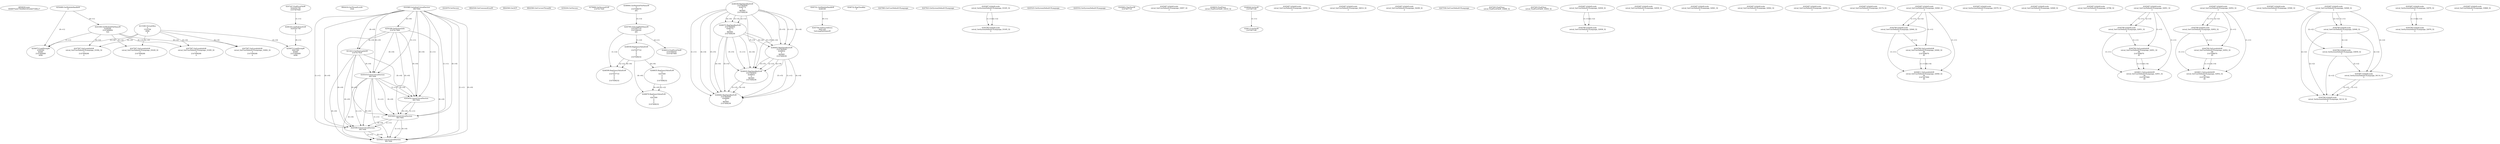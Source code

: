 // Global SCDG with merge call
digraph {
	0 [label="6850628.main
0046975a42750290d1453cbb57266cc7"]
	1 [label="4254480.GetModuleHandleW
0"]
	2 [label="6844434.SetThreadLocale
1024"]
	3 [label="4243965.InitializeCriticalSection
6917004"]
	4 [label="4243979.GetVersion
"]
	5 [label="4250188.GetSystemInfo
2147417660"]
	3 -> 5 [label="(0-->0)"]
	6 [label="6844540.GetCommandLineW
"]
	7 [label="4214413.GetStartupInfoW
2147417624"]
	3 -> 7 [label="(0-->0)"]
	5 -> 7 [label="(0-->0)"]
	8 [label="6844560.GetACP
"]
	9 [label="6844580.GetCurrentThreadId
"]
	10 [label="4250204.GetVersion
"]
	11 [label="4276690.GetVersionExW
2147417420"]
	12 [label="4243306.GetModuleFileNameW
4194304
2147408904
522"]
	1 -> 12 [label="(0-->1)"]
	13 [label="4248064.GetModuleFileNameW
0
2147408370
261"]
	14 [label="4215383.VirtualAlloc
0
1310704
4096
4"]
	15 [label="4246338.RegOpenKeyExW
2147483649
4246772
0
983065
2147408236"]
	16 [label="4245741.GetModuleHandleW
4246160"]
	17 [label="4245758.GetProcAddress
9441320
GetLongPathNameW"]
	16 -> 17 [label="(0-->1)"]
	18 [label="4245785.GetLongPathNameW
2147407710
2147406542
261"]
	13 -> 18 [label="(3-->3)"]
	19 [label="4246556.RegQueryValueExW
0
2147407710
0
0
0
2147408232"]
	18 -> 19 [label="(1-->2)"]
	20 [label="4246635.RegQueryValueExW
0
4247000
0
0
0
2147408232"]
	19 -> 20 [label="(6-->6)"]
	21 [label="4246722.RegCloseKey
0"]
	22 [label="4247883.GetUserDefaultUILanguage
"]
	23 [label="4245418.EnterCriticalSection
6917004"]
	3 -> 23 [label="(1-->1)"]
	3 -> 23 [label="(0-->0)"]
	5 -> 23 [label="(0-->0)"]
	7 -> 23 [label="(0-->0)"]
	24 [label="4245454.LeaveCriticalSection
6917004"]
	3 -> 24 [label="(1-->1)"]
	23 -> 24 [label="(1-->1)"]
	3 -> 24 [label="(0-->0)"]
	5 -> 24 [label="(0-->0)"]
	7 -> 24 [label="(0-->0)"]
	23 -> 24 [label="(0-->0)"]
	25 [label="4247923.GetSystemDefaultUILanguage
"]
	26 [label="4245469.LeaveCriticalSection
6917004"]
	3 -> 26 [label="(1-->1)"]
	23 -> 26 [label="(1-->1)"]
	24 -> 26 [label="(1-->1)"]
	3 -> 26 [label="(0-->0)"]
	5 -> 26 [label="(0-->0)"]
	7 -> 26 [label="(0-->0)"]
	23 -> 26 [label="(0-->0)"]
	24 -> 26 [label="(0-->0)"]
	27 [label="4245487.IsValidLocale
retval_GetSystemDefaultUILanguage_33165_32
2"]
	28 [label="4244766.IsValidLocale
retval_GetSystemDefaultUILanguage_33165_32
2"]
	27 -> 28 [label="(1-->1)"]
	27 -> 28 [label="(2-->2)"]
	29 [label="4245525.GetSystemDefaultUILanguage
"]
	30 [label="4245552.GetSystemDefaultUILanguage
"]
	31 [label="4245683.CharNextW
2147407716"]
	32 [label="4246599.RegQueryValueExW
0
2147407710
0
0
0
2147408232"]
	18 -> 32 [label="(1-->2)"]
	19 -> 32 [label="(2-->2)"]
	19 -> 32 [label="(6-->6)"]
	33 [label="4245487.IsValidLocale
retval_GetUserDefaultUILanguage_33957_32
2"]
	34 [label="4246372.RegOpenKeyExW
2147483650
4246772
0
983065
2147408236"]
	15 -> 34 [label="(2-->2)"]
	15 -> 34 [label="(4-->4)"]
	15 -> 34 [label="(5-->5)"]
	35 [label="4246014.FindFirstFileW
2147406542
2147407064"]
	18 -> 35 [label="(2-->1)"]
	36 [label="4246032.FindClose
retval_FindFirstFileW_33016_32"]
	37 [label="4246044.lstrlenW
2147407108"]
	38 [label="4246113.lstrlenW
2147407108"]
	37 -> 38 [label="(1-->1)"]
	39 [label="4246676.RegQueryValueExW
0
4247000
0
0
0
2147408232"]
	20 -> 39 [label="(2-->2)"]
	19 -> 39 [label="(6-->6)"]
	20 -> 39 [label="(6-->6)"]
	40 [label="4245487.IsValidLocale
retval_GetUserDefaultUILanguage_33958_32
2"]
	41 [label="4246402.RegOpenKeyExW
2147483649
4246832
0
983065
2147408236"]
	15 -> 41 [label="(1-->1)"]
	15 -> 41 [label="(4-->4)"]
	34 -> 41 [label="(4-->4)"]
	15 -> 41 [label="(5-->5)"]
	34 -> 41 [label="(5-->5)"]
	42 [label="4246432.RegOpenKeyExW
2147483650
4246832
0
983065
2147408236"]
	34 -> 42 [label="(1-->1)"]
	41 -> 42 [label="(2-->2)"]
	15 -> 42 [label="(4-->4)"]
	34 -> 42 [label="(4-->4)"]
	41 -> 42 [label="(4-->4)"]
	15 -> 42 [label="(5-->5)"]
	34 -> 42 [label="(5-->5)"]
	41 -> 42 [label="(5-->5)"]
	43 [label="4245487.IsValidLocale
retval_GetUserDefaultUILanguage_34014_32
2"]
	44 [label="4245487.IsValidLocale
retval_GetUserDefaultUILanguage_34208_32
2"]
	45 [label="4245580.EnterCriticalSection
6917004"]
	3 -> 45 [label="(1-->1)"]
	23 -> 45 [label="(1-->1)"]
	26 -> 45 [label="(1-->1)"]
	3 -> 45 [label="(0-->0)"]
	5 -> 45 [label="(0-->0)"]
	7 -> 45 [label="(0-->0)"]
	23 -> 45 [label="(0-->0)"]
	26 -> 45 [label="(0-->0)"]
	46 [label="4245621.LeaveCriticalSection
6917004"]
	3 -> 46 [label="(1-->1)"]
	23 -> 46 [label="(1-->1)"]
	26 -> 46 [label="(1-->1)"]
	45 -> 46 [label="(1-->1)"]
	3 -> 46 [label="(0-->0)"]
	5 -> 46 [label="(0-->0)"]
	7 -> 46 [label="(0-->0)"]
	23 -> 46 [label="(0-->0)"]
	26 -> 46 [label="(0-->0)"]
	45 -> 46 [label="(0-->0)"]
	47 [label="4247558.GetUserDefaultUILanguage
"]
	48 [label="4247567.GetLocaleInfoW
retval_GetUserDefaultUILanguage_33229_32
3
2147408268
4"]
	12 -> 48 [label="(0-->2)"]
	14 -> 48 [label="(4-->4)"]
	49 [label="4247247.FindFirstFileW
3224341740
2147407640"]
	50 [label="4247263.FindClose
retval_FindFirstFileW_33696_32"]
	51 [label="4248145.LoadLibraryExW
3224341740
0
2"]
	49 -> 51 [label="(1-->1)"]
	52 [label="4250073.LoadStringW
9441340
65485
2147409468
4096"]
	51 -> 52 [label="(0-->1)"]
	14 -> 52 [label="(3-->4)"]
	53 [label="4247567.GetLocaleInfoW
retval_GetUserDefaultUILanguage_33394_32
3
2147408268
4"]
	12 -> 53 [label="(0-->2)"]
	14 -> 53 [label="(4-->4)"]
	54 [label="4250073.LoadStringW
4194304
65485
2147409468
4096"]
	1 -> 54 [label="(0-->1)"]
	12 -> 54 [label="(1-->1)"]
	14 -> 54 [label="(3-->4)"]
	55 [label="4247567.GetLocaleInfoW
retval_GetUserDefaultUILanguage_33395_32
3
2147408268
4"]
	12 -> 55 [label="(0-->2)"]
	14 -> 55 [label="(4-->4)"]
	56 [label="4246462.RegOpenKeyExW
2147483649
4246884
0
983065
2147408236"]
	15 -> 56 [label="(1-->1)"]
	41 -> 56 [label="(1-->1)"]
	15 -> 56 [label="(4-->4)"]
	34 -> 56 [label="(4-->4)"]
	41 -> 56 [label="(4-->4)"]
	42 -> 56 [label="(4-->4)"]
	15 -> 56 [label="(5-->5)"]
	34 -> 56 [label="(5-->5)"]
	41 -> 56 [label="(5-->5)"]
	42 -> 56 [label="(5-->5)"]
	57 [label="4247567.GetLocaleInfoW
retval_GetUserDefaultUILanguage_33692_32
3
2147408268
4"]
	12 -> 57 [label="(0-->2)"]
	14 -> 57 [label="(4-->4)"]
	58 [label="4247263.FindClose
retval_FindFirstFileW_33856_32"]
	59 [label="4245487.IsValidLocale
retval_GetUserDefaultUILanguage_32938_32
2"]
	60 [label="4245487.IsValidLocale
retval_GetUserDefaultUILanguage_32939_32
2"]
	61 [label="4245487.IsValidLocale
retval_GetUserDefaultUILanguage_32941_32
2"]
	62 [label="4245487.IsValidLocale
retval_GetUserDefaultUILanguage_32942_32
2"]
	63 [label="4245487.IsValidLocale
retval_GetUserDefaultUILanguage_32950_32
2"]
	64 [label="4245487.IsValidLocale
retval_GetUserDefaultUILanguage_33174_32
2"]
	65 [label="4245487.IsValidLocale
retval_GetUserDefaultUILanguage_32940_32
2"]
	66 [label="4244766.IsValidLocale
retval_GetUserDefaultUILanguage_32940_32
2"]
	65 -> 66 [label="(1-->1)"]
	65 -> 66 [label="(2-->2)"]
	67 [label="4244794.GetLocaleInfoW
retval_GetUserDefaultUILanguage_32940_32
89
2147408070
85"]
	65 -> 67 [label="(1-->1)"]
	66 -> 67 [label="(1-->1)"]
	68 [label="4244811.GetLocaleInfoW
retval_GetUserDefaultUILanguage_32940_32
90
2147407900
85"]
	65 -> 68 [label="(1-->1)"]
	66 -> 68 [label="(1-->1)"]
	67 -> 68 [label="(1-->1)"]
	67 -> 68 [label="(4-->4)"]
	69 [label="4245487.IsValidLocale
retval_GetSystemDefaultUILanguage_33579_32
2"]
	70 [label="4245487.IsValidLocale
retval_GetUserDefaultUILanguage_32949_32
2"]
	71 [label="4245487.IsValidLocale
retval_GetUserDefaultUILanguage_33786_32
2"]
	72 [label="4244766.IsValidLocale
retval_GetUserDefaultUILanguage_32938_32
2"]
	59 -> 72 [label="(1-->1)"]
	59 -> 72 [label="(2-->2)"]
	73 [label="4245487.IsValidLocale
retval_GetUserDefaultUILanguage_32951_32
2"]
	74 [label="4244766.IsValidLocale
retval_GetUserDefaultUILanguage_32951_32
2"]
	73 -> 74 [label="(1-->1)"]
	73 -> 74 [label="(2-->2)"]
	75 [label="4244794.GetLocaleInfoW
retval_GetUserDefaultUILanguage_32951_32
89
2147408070
85"]
	73 -> 75 [label="(1-->1)"]
	74 -> 75 [label="(1-->1)"]
	76 [label="4244811.GetLocaleInfoW
retval_GetUserDefaultUILanguage_32951_32
90
2147407900
85"]
	73 -> 76 [label="(1-->1)"]
	74 -> 76 [label="(1-->1)"]
	75 -> 76 [label="(1-->1)"]
	75 -> 76 [label="(4-->4)"]
	77 [label="4245487.IsValidLocale
retval_GetUserDefaultUILanguage_32952_32
2"]
	78 [label="4244766.IsValidLocale
retval_GetUserDefaultUILanguage_32952_32
2"]
	77 -> 78 [label="(1-->1)"]
	77 -> 78 [label="(2-->2)"]
	79 [label="4244794.GetLocaleInfoW
retval_GetUserDefaultUILanguage_32952_32
89
2147408070
85"]
	77 -> 79 [label="(1-->1)"]
	78 -> 79 [label="(1-->1)"]
	80 [label="4244811.GetLocaleInfoW
retval_GetUserDefaultUILanguage_32952_32
90
2147407900
85"]
	77 -> 80 [label="(1-->1)"]
	78 -> 80 [label="(1-->1)"]
	79 -> 80 [label="(1-->1)"]
	79 -> 80 [label="(4-->4)"]
	81 [label="4245487.IsValidLocale
retval_GetSystemDefaultUILanguage_33580_32
2"]
	82 [label="4245487.IsValidLocale
retval_GetUserDefaultUILanguage_32948_32
2"]
	83 [label="4244766.IsValidLocale
retval_GetUserDefaultUILanguage_32948_32
2"]
	82 -> 83 [label="(1-->1)"]
	82 -> 83 [label="(2-->2)"]
	84 [label="4244766.IsValidLocale
retval_GetSystemDefaultUILanguage_33659_32
2"]
	82 -> 84 [label="(2-->2)"]
	83 -> 84 [label="(2-->2)"]
	85 [label="4245487.IsValidLocale
retval_GetSystemDefaultUILanguage_34114_32
2"]
	82 -> 85 [label="(2-->2)"]
	83 -> 85 [label="(2-->2)"]
	84 -> 85 [label="(2-->2)"]
	86 [label="4244766.IsValidLocale
retval_GetSystemDefaultUILanguage_34114_32
2"]
	85 -> 86 [label="(1-->1)"]
	82 -> 86 [label="(2-->2)"]
	83 -> 86 [label="(2-->2)"]
	84 -> 86 [label="(2-->2)"]
	85 -> 86 [label="(2-->2)"]
	87 [label="4245487.IsValidLocale
retval_GetSystemDefaultUILanguage_32976_32
2"]
	88 [label="4244766.IsValidLocale
retval_GetSystemDefaultUILanguage_32976_32
2"]
	87 -> 88 [label="(1-->1)"]
	87 -> 88 [label="(2-->2)"]
	89 [label="4245487.IsValidLocale
retval_GetUserDefaultUILanguage_33868_32
2"]
}
